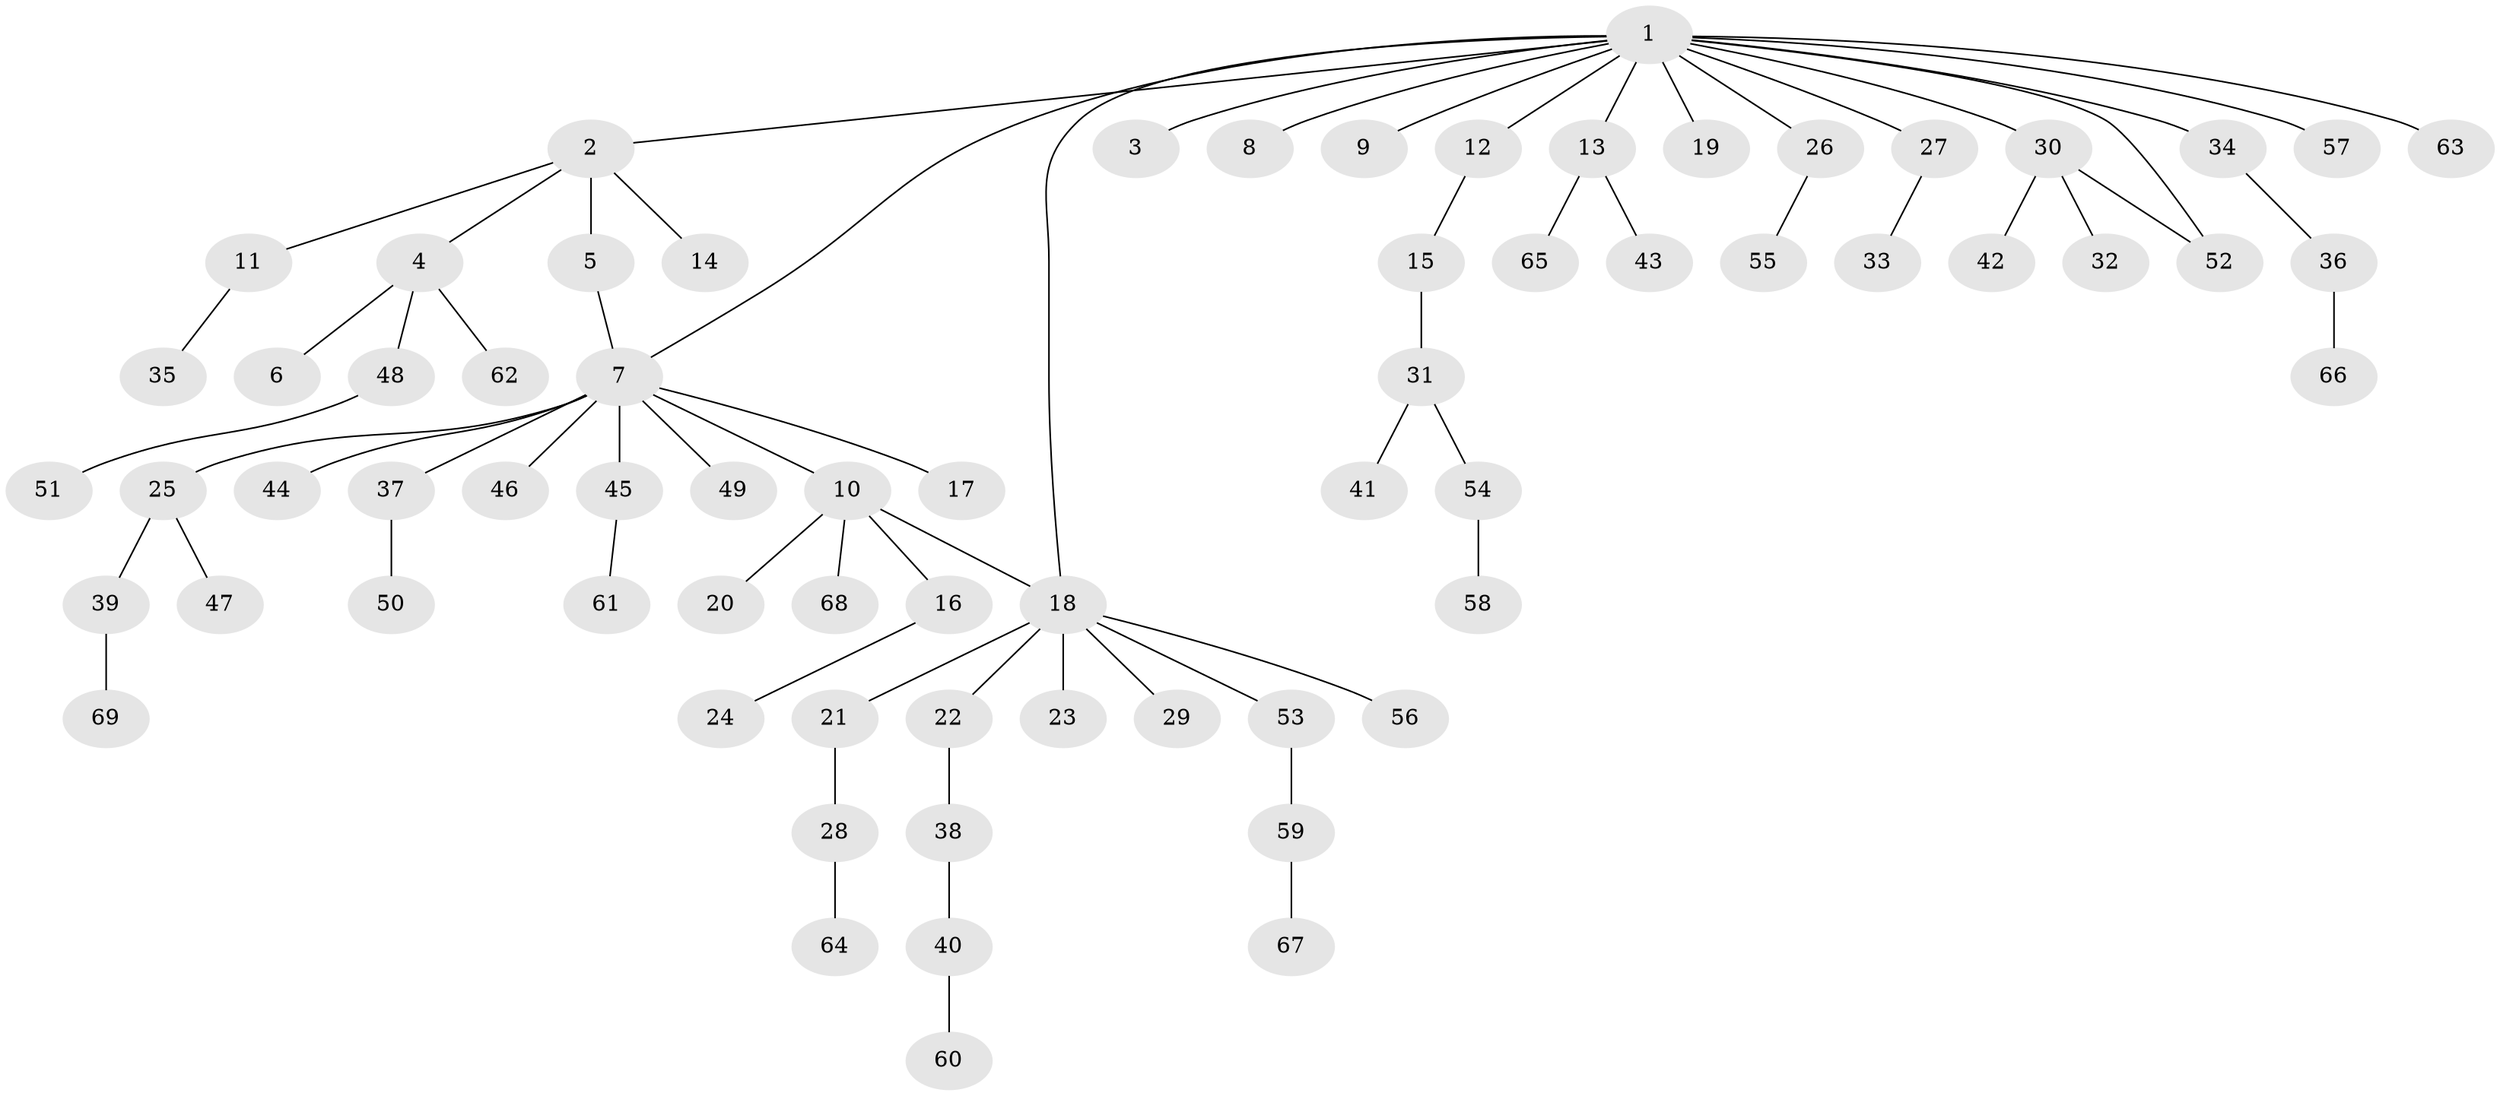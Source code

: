 // coarse degree distribution, {1: 0.7727272727272727, 12: 0.045454545454545456, 3: 0.045454545454545456, 5: 0.045454545454545456, 7: 0.045454545454545456, 2: 0.045454545454545456}
// Generated by graph-tools (version 1.1) at 2025/36/03/04/25 23:36:45]
// undirected, 69 vertices, 71 edges
graph export_dot {
  node [color=gray90,style=filled];
  1;
  2;
  3;
  4;
  5;
  6;
  7;
  8;
  9;
  10;
  11;
  12;
  13;
  14;
  15;
  16;
  17;
  18;
  19;
  20;
  21;
  22;
  23;
  24;
  25;
  26;
  27;
  28;
  29;
  30;
  31;
  32;
  33;
  34;
  35;
  36;
  37;
  38;
  39;
  40;
  41;
  42;
  43;
  44;
  45;
  46;
  47;
  48;
  49;
  50;
  51;
  52;
  53;
  54;
  55;
  56;
  57;
  58;
  59;
  60;
  61;
  62;
  63;
  64;
  65;
  66;
  67;
  68;
  69;
  1 -- 2;
  1 -- 3;
  1 -- 7;
  1 -- 8;
  1 -- 9;
  1 -- 12;
  1 -- 13;
  1 -- 18;
  1 -- 19;
  1 -- 26;
  1 -- 27;
  1 -- 30;
  1 -- 34;
  1 -- 52;
  1 -- 57;
  1 -- 63;
  2 -- 4;
  2 -- 5;
  2 -- 11;
  2 -- 14;
  4 -- 6;
  4 -- 48;
  4 -- 62;
  5 -- 7;
  7 -- 10;
  7 -- 17;
  7 -- 25;
  7 -- 37;
  7 -- 44;
  7 -- 45;
  7 -- 46;
  7 -- 49;
  10 -- 16;
  10 -- 18;
  10 -- 20;
  10 -- 68;
  11 -- 35;
  12 -- 15;
  13 -- 43;
  13 -- 65;
  15 -- 31;
  16 -- 24;
  18 -- 21;
  18 -- 22;
  18 -- 23;
  18 -- 29;
  18 -- 53;
  18 -- 56;
  21 -- 28;
  22 -- 38;
  25 -- 39;
  25 -- 47;
  26 -- 55;
  27 -- 33;
  28 -- 64;
  30 -- 32;
  30 -- 42;
  30 -- 52;
  31 -- 41;
  31 -- 54;
  34 -- 36;
  36 -- 66;
  37 -- 50;
  38 -- 40;
  39 -- 69;
  40 -- 60;
  45 -- 61;
  48 -- 51;
  53 -- 59;
  54 -- 58;
  59 -- 67;
}
